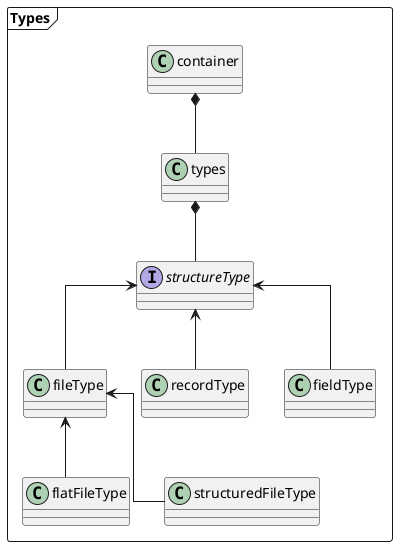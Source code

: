 @startuml
skinparam linetype polyline
skinparam linetype ortho

package "Types" <<Frame>> {
interface structureType

container *-- types

types *-- structureType
structureType <-- fileType
structureType <-- recordType
structureType <-- fieldType

fileType <-- flatFileType
fileType <-- structuredFileType
}

@enduml